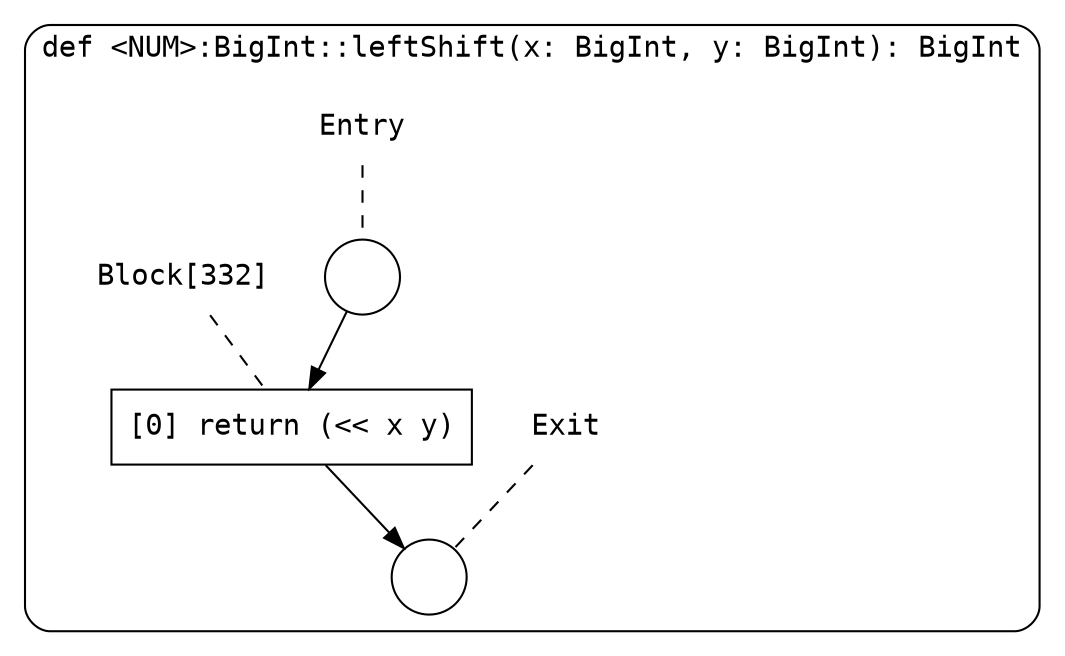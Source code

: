 digraph {
  graph [fontname = "Consolas"]
  node [fontname = "Consolas"]
  edge [fontname = "Consolas"]
  subgraph cluster40 {
    label = "def <NUM>:BigInt::leftShift(x: BigInt, y: BigInt): BigInt"
    style = rounded
    cluster40_entry_name [shape=none, label=<<font color="black">Entry</font>>]
    cluster40_entry_name -> cluster40_entry [arrowhead=none, color="black", style=dashed]
    cluster40_entry [shape=circle label=" " color="black" fillcolor="white" style=filled]
    cluster40_entry -> node332 [color="black"]
    cluster40_exit_name [shape=none, label=<<font color="black">Exit</font>>]
    cluster40_exit_name -> cluster40_exit [arrowhead=none, color="black", style=dashed]
    cluster40_exit [shape=circle label=" " color="black" fillcolor="white" style=filled]
    node332_name [shape=none, label=<<font color="black">Block[332]</font>>]
    node332_name -> node332 [arrowhead=none, color="black", style=dashed]
    node332 [shape=box, label=<<font color="black">[0] return (&lt;&lt; x y)<BR ALIGN="LEFT"/></font>> color="black" fillcolor="white", style=filled]
    node332 -> cluster40_exit [color="black"]
  }
}